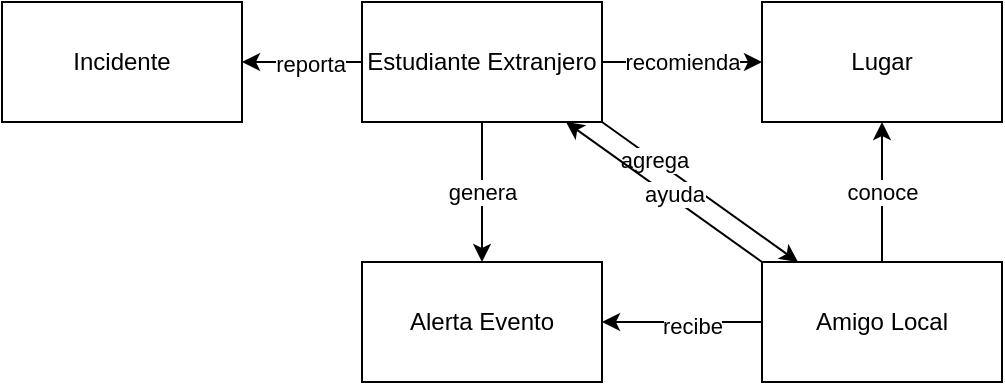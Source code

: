 <mxfile>
    <diagram id="rmdLB3WN11TGfK-kpDAU" name="Page-1">
        <mxGraphModel dx="1007" dy="627" grid="1" gridSize="10" guides="1" tooltips="1" connect="1" arrows="1" fold="1" page="1" pageScale="1" pageWidth="850" pageHeight="1100" math="0" shadow="0">
            <root>
                <mxCell id="0"/>
                <mxCell id="1" parent="0"/>
                <mxCell id="91" value="recomienda" style="edgeStyle=none;html=1;exitX=1;exitY=0.5;exitDx=0;exitDy=0;" edge="1" parent="1" source="89" target="90">
                    <mxGeometry relative="1" as="geometry"/>
                </mxCell>
                <mxCell id="97" value="genera" style="edgeStyle=none;html=1;exitX=0.5;exitY=1;exitDx=0;exitDy=0;" edge="1" parent="1" source="89" target="94">
                    <mxGeometry relative="1" as="geometry"/>
                </mxCell>
                <mxCell id="99" style="edgeStyle=none;html=1;exitX=0;exitY=0.5;exitDx=0;exitDy=0;" edge="1" parent="1" source="89" target="98">
                    <mxGeometry relative="1" as="geometry"/>
                </mxCell>
                <mxCell id="100" value="reporta" style="edgeLabel;html=1;align=center;verticalAlign=middle;resizable=0;points=[];" vertex="1" connectable="0" parent="99">
                    <mxGeometry x="-0.113" y="1" relative="1" as="geometry">
                        <mxPoint as="offset"/>
                    </mxGeometry>
                </mxCell>
                <mxCell id="103" style="edgeStyle=none;html=1;exitX=1;exitY=1;exitDx=0;exitDy=0;" edge="1" parent="1" source="89" target="92">
                    <mxGeometry relative="1" as="geometry"/>
                </mxCell>
                <mxCell id="104" value="agrega" style="edgeLabel;html=1;align=center;verticalAlign=middle;resizable=0;points=[];" vertex="1" connectable="0" parent="103">
                    <mxGeometry x="-0.477" relative="1" as="geometry">
                        <mxPoint as="offset"/>
                    </mxGeometry>
                </mxCell>
                <mxCell id="89" value="Estudiante Extranjero" style="rounded=0;whiteSpace=wrap;html=1;" vertex="1" parent="1">
                    <mxGeometry x="355" y="455" width="120" height="60" as="geometry"/>
                </mxCell>
                <mxCell id="90" value="Lugar" style="rounded=0;whiteSpace=wrap;html=1;" vertex="1" parent="1">
                    <mxGeometry x="555" y="455" width="120" height="60" as="geometry"/>
                </mxCell>
                <mxCell id="93" value="conoce" style="edgeStyle=none;html=1;" edge="1" parent="1" source="92" target="90">
                    <mxGeometry relative="1" as="geometry">
                        <Array as="points"/>
                    </mxGeometry>
                </mxCell>
                <mxCell id="95" style="edgeStyle=none;html=1;" edge="1" parent="1" source="92" target="94">
                    <mxGeometry relative="1" as="geometry"/>
                </mxCell>
                <mxCell id="96" value="recibe" style="edgeLabel;html=1;align=center;verticalAlign=middle;resizable=0;points=[];" vertex="1" connectable="0" parent="95">
                    <mxGeometry x="-0.111" y="2" relative="1" as="geometry">
                        <mxPoint as="offset"/>
                    </mxGeometry>
                </mxCell>
                <mxCell id="101" style="edgeStyle=none;html=1;exitX=0;exitY=0;exitDx=0;exitDy=0;" edge="1" parent="1" source="92" target="89">
                    <mxGeometry relative="1" as="geometry"/>
                </mxCell>
                <mxCell id="102" value="ayuda" style="edgeLabel;html=1;align=center;verticalAlign=middle;resizable=0;points=[];" vertex="1" connectable="0" parent="101">
                    <mxGeometry x="-0.075" y="-2" relative="1" as="geometry">
                        <mxPoint as="offset"/>
                    </mxGeometry>
                </mxCell>
                <mxCell id="92" value="Amigo Local" style="rounded=0;whiteSpace=wrap;html=1;" vertex="1" parent="1">
                    <mxGeometry x="555" y="585" width="120" height="60" as="geometry"/>
                </mxCell>
                <mxCell id="94" value="Alerta Evento" style="rounded=0;whiteSpace=wrap;html=1;" vertex="1" parent="1">
                    <mxGeometry x="355" y="585" width="120" height="60" as="geometry"/>
                </mxCell>
                <mxCell id="98" value="Incidente" style="rounded=0;whiteSpace=wrap;html=1;" vertex="1" parent="1">
                    <mxGeometry x="175" y="455" width="120" height="60" as="geometry"/>
                </mxCell>
            </root>
        </mxGraphModel>
    </diagram>
</mxfile>